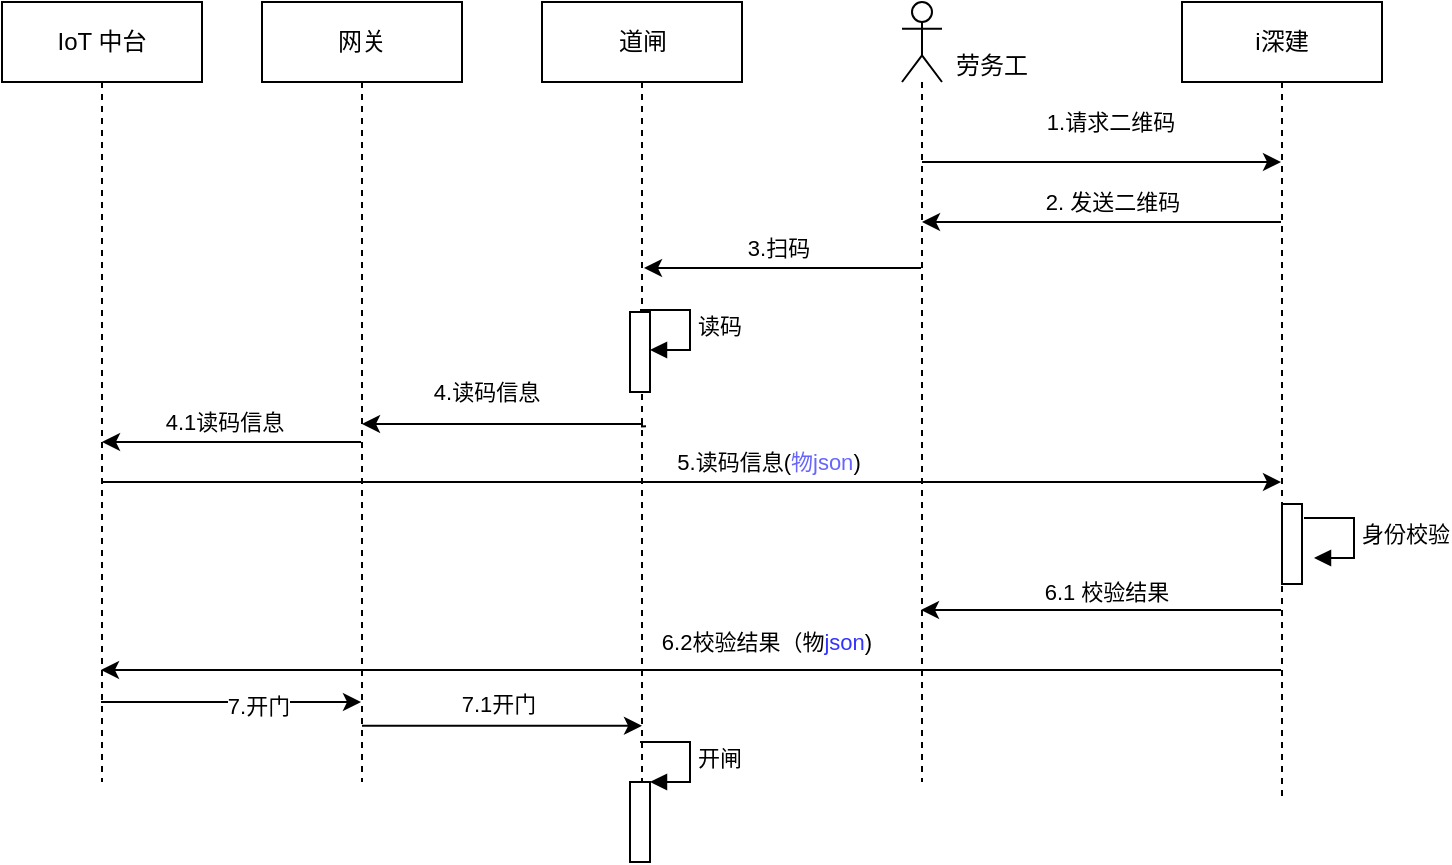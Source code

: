 <mxfile version="13.1.9" type="github" pages="3">
  <diagram id="Vh8yJrfoOHnO6MgG_yZo" name="二维码道闸">
    <mxGraphModel dx="777" dy="432" grid="1" gridSize="10" guides="1" tooltips="1" connect="1" arrows="1" fold="1" page="1" pageScale="1" pageWidth="1654" pageHeight="2336" math="0" shadow="0">
      <root>
        <mxCell id="0" />
        <mxCell id="1" parent="0" />
        <mxCell id="L7Ixwgq-BmJPLcaVqYF3-19" style="edgeStyle=orthogonalEdgeStyle;rounded=0;orthogonalLoop=1;jettySize=auto;html=1;exitX=0.52;exitY=0.544;exitDx=0;exitDy=0;exitPerimeter=0;" parent="1" source="L7Ixwgq-BmJPLcaVqYF3-2" target="L7Ixwgq-BmJPLcaVqYF3-13" edge="1">
          <mxGeometry relative="1" as="geometry">
            <Array as="points">
              <mxPoint x="400" y="252" />
              <mxPoint x="400" y="251" />
            </Array>
          </mxGeometry>
        </mxCell>
        <mxCell id="L7Ixwgq-BmJPLcaVqYF3-20" value="4.读码信息" style="edgeLabel;html=1;align=center;verticalAlign=middle;resizable=0;points=[];" parent="L7Ixwgq-BmJPLcaVqYF3-19" vertex="1" connectable="0">
          <mxGeometry x="0.011" y="2" relative="1" as="geometry">
            <mxPoint x="-9" y="-17.9" as="offset" />
          </mxGeometry>
        </mxCell>
        <mxCell id="L7Ixwgq-BmJPLcaVqYF3-2" value="道闸" style="html=1;points=[];perimeter=orthogonalPerimeter;shape=umlLifeline;participant=label;fontFamily=Helvetica;fontSize=12;fontColor=#000000;align=center;strokeColor=#000000;fillColor=#ffffff;recursiveResize=0;container=1;collapsible=0;" parent="1" vertex="1">
          <mxGeometry x="350" y="40" width="100" height="390" as="geometry" />
        </mxCell>
        <mxCell id="L7Ixwgq-BmJPLcaVqYF3-6" style="edgeStyle=orthogonalEdgeStyle;rounded=0;orthogonalLoop=1;jettySize=auto;html=1;" parent="1" source="L7Ixwgq-BmJPLcaVqYF3-4" target="L7Ixwgq-BmJPLcaVqYF3-5" edge="1">
          <mxGeometry relative="1" as="geometry">
            <Array as="points">
              <mxPoint x="660" y="120" />
              <mxPoint x="660" y="120" />
            </Array>
          </mxGeometry>
        </mxCell>
        <mxCell id="L7Ixwgq-BmJPLcaVqYF3-7" value="1.请求二维码" style="edgeLabel;html=1;align=center;verticalAlign=middle;resizable=0;points=[];" parent="L7Ixwgq-BmJPLcaVqYF3-6" vertex="1" connectable="0">
          <mxGeometry x="0.148" y="-5" relative="1" as="geometry">
            <mxPoint x="-9.5" y="-25" as="offset" />
          </mxGeometry>
        </mxCell>
        <mxCell id="L7Ixwgq-BmJPLcaVqYF3-10" value="3.扫码" style="edgeStyle=orthogonalEdgeStyle;rounded=0;orthogonalLoop=1;jettySize=auto;html=1;" parent="1" source="L7Ixwgq-BmJPLcaVqYF3-4" edge="1">
          <mxGeometry x="0.047" y="-10" relative="1" as="geometry">
            <mxPoint x="401" y="173" as="targetPoint" />
            <Array as="points">
              <mxPoint x="520" y="173" />
              <mxPoint x="520" y="173" />
            </Array>
            <mxPoint x="1" as="offset" />
          </mxGeometry>
        </mxCell>
        <mxCell id="L7Ixwgq-BmJPLcaVqYF3-4" value="" style="shape=umlLifeline;participant=umlActor;perimeter=lifelinePerimeter;whiteSpace=wrap;html=1;container=1;collapsible=0;recursiveResize=0;verticalAlign=top;spacingTop=36;labelBackgroundColor=#ffffff;outlineConnect=0;" parent="1" vertex="1">
          <mxGeometry x="530" y="40" width="20" height="390" as="geometry" />
        </mxCell>
        <mxCell id="L7Ixwgq-BmJPLcaVqYF3-8" style="edgeStyle=orthogonalEdgeStyle;rounded=0;orthogonalLoop=1;jettySize=auto;html=1;" parent="1" source="L7Ixwgq-BmJPLcaVqYF3-5" target="L7Ixwgq-BmJPLcaVqYF3-4" edge="1">
          <mxGeometry relative="1" as="geometry">
            <Array as="points">
              <mxPoint x="650" y="150" />
              <mxPoint x="650" y="150" />
            </Array>
          </mxGeometry>
        </mxCell>
        <mxCell id="L7Ixwgq-BmJPLcaVqYF3-9" value="2. 发送二维码" style="edgeLabel;html=1;align=center;verticalAlign=middle;resizable=0;points=[];" parent="L7Ixwgq-BmJPLcaVqYF3-8" vertex="1" connectable="0">
          <mxGeometry x="-0.014" y="-1" relative="1" as="geometry">
            <mxPoint x="3.5" y="-9" as="offset" />
          </mxGeometry>
        </mxCell>
        <mxCell id="L7Ixwgq-BmJPLcaVqYF3-28" style="edgeStyle=orthogonalEdgeStyle;rounded=0;orthogonalLoop=1;jettySize=auto;html=1;" parent="1" edge="1">
          <mxGeometry relative="1" as="geometry">
            <mxPoint x="719.5" y="344" as="sourcePoint" />
            <mxPoint x="539.5" y="344" as="targetPoint" />
            <Array as="points">
              <mxPoint x="570" y="344" />
              <mxPoint x="570" y="344" />
            </Array>
          </mxGeometry>
        </mxCell>
        <mxCell id="L7Ixwgq-BmJPLcaVqYF3-30" value="6.1 校验结果" style="edgeLabel;html=1;align=center;verticalAlign=middle;resizable=0;points=[];" parent="L7Ixwgq-BmJPLcaVqYF3-28" vertex="1" connectable="0">
          <mxGeometry x="0.661" y="-62" relative="1" as="geometry">
            <mxPoint x="62" y="53" as="offset" />
          </mxGeometry>
        </mxCell>
        <mxCell id="L7Ixwgq-BmJPLcaVqYF3-29" style="edgeStyle=orthogonalEdgeStyle;rounded=0;orthogonalLoop=1;jettySize=auto;html=1;" parent="1" edge="1">
          <mxGeometry relative="1" as="geometry">
            <mxPoint x="719.5" y="374" as="sourcePoint" />
            <mxPoint x="129.5" y="374" as="targetPoint" />
            <Array as="points">
              <mxPoint x="270" y="374" />
              <mxPoint x="270" y="374" />
            </Array>
          </mxGeometry>
        </mxCell>
        <mxCell id="L7Ixwgq-BmJPLcaVqYF3-31" value="6.2校验结果（物&lt;font color=&quot;#3333FF&quot;&gt;json&lt;/font&gt;)" style="edgeLabel;html=1;align=center;verticalAlign=middle;resizable=0;points=[];" parent="L7Ixwgq-BmJPLcaVqYF3-29" vertex="1" connectable="0">
          <mxGeometry x="0.524" y="178" relative="1" as="geometry">
            <mxPoint x="191.5" y="-192" as="offset" />
          </mxGeometry>
        </mxCell>
        <mxCell id="L7Ixwgq-BmJPLcaVqYF3-5" value="i深建" style="shape=umlLifeline;perimeter=lifelinePerimeter;whiteSpace=wrap;html=1;container=1;collapsible=0;recursiveResize=0;outlineConnect=0;" parent="1" vertex="1">
          <mxGeometry x="670" y="40" width="100" height="400" as="geometry" />
        </mxCell>
        <mxCell id="L7Ixwgq-BmJPLcaVqYF3-25" value="" style="html=1;points=[];perimeter=orthogonalPerimeter;" parent="L7Ixwgq-BmJPLcaVqYF3-5" vertex="1">
          <mxGeometry x="50" y="251" width="10" height="40" as="geometry" />
        </mxCell>
        <mxCell id="L7Ixwgq-BmJPLcaVqYF3-26" value="身份校验" style="edgeStyle=orthogonalEdgeStyle;html=1;align=left;spacingLeft=2;endArrow=block;rounded=0;entryX=1;entryY=0;" parent="L7Ixwgq-BmJPLcaVqYF3-5" edge="1">
          <mxGeometry relative="1" as="geometry">
            <mxPoint x="61" y="258" as="sourcePoint" />
            <Array as="points">
              <mxPoint x="86" y="258" />
              <mxPoint x="86" y="278" />
            </Array>
            <mxPoint x="66" y="278" as="targetPoint" />
          </mxGeometry>
        </mxCell>
        <mxCell id="L7Ixwgq-BmJPLcaVqYF3-23" style="edgeStyle=orthogonalEdgeStyle;rounded=0;orthogonalLoop=1;jettySize=auto;html=1;" parent="1" source="L7Ixwgq-BmJPLcaVqYF3-12" target="L7Ixwgq-BmJPLcaVqYF3-5" edge="1">
          <mxGeometry relative="1" as="geometry">
            <Array as="points">
              <mxPoint x="420" y="280" />
              <mxPoint x="420" y="280" />
            </Array>
          </mxGeometry>
        </mxCell>
        <mxCell id="L7Ixwgq-BmJPLcaVqYF3-24" value="5.读码信息(&lt;font color=&quot;#6666FF&quot;&gt;物json&lt;/font&gt;)" style="edgeLabel;html=1;align=center;verticalAlign=middle;resizable=0;points=[];" parent="L7Ixwgq-BmJPLcaVqYF3-23" vertex="1" connectable="0">
          <mxGeometry x="0.127" y="1" relative="1" as="geometry">
            <mxPoint x="1" y="-9" as="offset" />
          </mxGeometry>
        </mxCell>
        <mxCell id="L7Ixwgq-BmJPLcaVqYF3-32" style="edgeStyle=orthogonalEdgeStyle;rounded=0;orthogonalLoop=1;jettySize=auto;html=1;" parent="1" edge="1">
          <mxGeometry relative="1" as="geometry">
            <mxPoint x="129.5" y="390" as="sourcePoint" />
            <mxPoint x="259.5" y="390" as="targetPoint" />
            <Array as="points">
              <mxPoint x="210" y="390" />
              <mxPoint x="210" y="390" />
            </Array>
          </mxGeometry>
        </mxCell>
        <mxCell id="L7Ixwgq-BmJPLcaVqYF3-35" value="7.开门" style="edgeLabel;html=1;align=center;verticalAlign=middle;resizable=0;points=[];" parent="L7Ixwgq-BmJPLcaVqYF3-32" vertex="1" connectable="0">
          <mxGeometry x="0.2" y="-2" relative="1" as="geometry">
            <mxPoint as="offset" />
          </mxGeometry>
        </mxCell>
        <mxCell id="L7Ixwgq-BmJPLcaVqYF3-12" value="IoT 中台" style="shape=umlLifeline;perimeter=lifelinePerimeter;whiteSpace=wrap;html=1;container=1;collapsible=0;recursiveResize=0;outlineConnect=0;" parent="1" vertex="1">
          <mxGeometry x="80" y="40" width="100" height="390" as="geometry" />
        </mxCell>
        <mxCell id="GyiuYi_3hfn2CG6iuuA--1" style="edgeStyle=orthogonalEdgeStyle;rounded=0;orthogonalLoop=1;jettySize=auto;html=1;" parent="1" source="L7Ixwgq-BmJPLcaVqYF3-13" target="L7Ixwgq-BmJPLcaVqYF3-12" edge="1">
          <mxGeometry relative="1" as="geometry">
            <Array as="points">
              <mxPoint x="200" y="260" />
              <mxPoint x="200" y="260" />
            </Array>
          </mxGeometry>
        </mxCell>
        <mxCell id="GyiuYi_3hfn2CG6iuuA--2" value="4.1读码信息" style="edgeLabel;html=1;align=center;verticalAlign=middle;resizable=0;points=[];" parent="GyiuYi_3hfn2CG6iuuA--1" vertex="1" connectable="0">
          <mxGeometry x="-0.085" y="-1" relative="1" as="geometry">
            <mxPoint x="-9.5" y="-9" as="offset" />
          </mxGeometry>
        </mxCell>
        <mxCell id="GyiuYi_3hfn2CG6iuuA--3" style="edgeStyle=orthogonalEdgeStyle;rounded=0;orthogonalLoop=1;jettySize=auto;html=1;entryX=0.5;entryY=0.928;entryDx=0;entryDy=0;entryPerimeter=0;" parent="1" source="L7Ixwgq-BmJPLcaVqYF3-13" target="L7Ixwgq-BmJPLcaVqYF3-2" edge="1">
          <mxGeometry relative="1" as="geometry">
            <Array as="points">
              <mxPoint x="290" y="402" />
              <mxPoint x="290" y="402" />
            </Array>
          </mxGeometry>
        </mxCell>
        <mxCell id="GyiuYi_3hfn2CG6iuuA--4" value="7.1开门" style="edgeLabel;html=1;align=center;verticalAlign=middle;resizable=0;points=[];" parent="GyiuYi_3hfn2CG6iuuA--3" vertex="1" connectable="0">
          <mxGeometry x="-0.153" relative="1" as="geometry">
            <mxPoint x="8" y="-11" as="offset" />
          </mxGeometry>
        </mxCell>
        <mxCell id="L7Ixwgq-BmJPLcaVqYF3-13" value="网关" style="shape=umlLifeline;perimeter=lifelinePerimeter;whiteSpace=wrap;html=1;container=1;collapsible=0;recursiveResize=0;outlineConnect=0;" parent="1" vertex="1">
          <mxGeometry x="210" y="40" width="100" height="390" as="geometry" />
        </mxCell>
        <mxCell id="L7Ixwgq-BmJPLcaVqYF3-17" value="" style="html=1;points=[];perimeter=orthogonalPerimeter;" parent="1" vertex="1">
          <mxGeometry x="394" y="195" width="10" height="40" as="geometry" />
        </mxCell>
        <mxCell id="L7Ixwgq-BmJPLcaVqYF3-18" value="读码" style="edgeStyle=orthogonalEdgeStyle;html=1;align=left;spacingLeft=2;endArrow=block;rounded=0;entryX=1;entryY=0;" parent="1" edge="1">
          <mxGeometry relative="1" as="geometry">
            <mxPoint x="399" y="194" as="sourcePoint" />
            <Array as="points">
              <mxPoint x="424" y="194" />
            </Array>
            <mxPoint x="404" y="214" as="targetPoint" />
          </mxGeometry>
        </mxCell>
        <mxCell id="L7Ixwgq-BmJPLcaVqYF3-33" value="" style="html=1;points=[];perimeter=orthogonalPerimeter;" parent="1" vertex="1">
          <mxGeometry x="394" y="430" width="10" height="40" as="geometry" />
        </mxCell>
        <mxCell id="L7Ixwgq-BmJPLcaVqYF3-34" value="开闸" style="edgeStyle=orthogonalEdgeStyle;html=1;align=left;spacingLeft=2;endArrow=block;rounded=0;entryX=1;entryY=0;" parent="1" target="L7Ixwgq-BmJPLcaVqYF3-33" edge="1">
          <mxGeometry relative="1" as="geometry">
            <mxPoint x="399" y="410" as="sourcePoint" />
            <Array as="points">
              <mxPoint x="424" y="410" />
            </Array>
          </mxGeometry>
        </mxCell>
        <mxCell id="L7Ixwgq-BmJPLcaVqYF3-36" value="劳务工" style="text;html=1;strokeColor=none;fillColor=none;align=center;verticalAlign=middle;whiteSpace=wrap;rounded=0;" parent="1" vertex="1">
          <mxGeometry x="555" y="62" width="40" height="20" as="geometry" />
        </mxCell>
      </root>
    </mxGraphModel>
  </diagram>
  <diagram id="-7MpnJjz2KP-hWbiSwSV" name="二维码PDA">
    <mxGraphModel dx="777" dy="432" grid="1" gridSize="10" guides="1" tooltips="1" connect="1" arrows="1" fold="1" page="1" pageScale="1" pageWidth="1654" pageHeight="2336" math="0" shadow="0">
      <root>
        <mxCell id="qsu86gLxwC861faWoEEM-0" />
        <mxCell id="qsu86gLxwC861faWoEEM-1" parent="qsu86gLxwC861faWoEEM-0" />
        <mxCell id="hvIxx1NsIZxOoVy5c5jc-0" style="edgeStyle=orthogonalEdgeStyle;rounded=0;orthogonalLoop=1;jettySize=auto;html=1;exitX=0.5;exitY=0.703;exitDx=0;exitDy=0;exitPerimeter=0;" parent="qsu86gLxwC861faWoEEM-1" source="hvIxx1NsIZxOoVy5c5jc-2" target="hvIxx1NsIZxOoVy5c5jc-20" edge="1">
          <mxGeometry relative="1" as="geometry">
            <Array as="points">
              <mxPoint x="180" y="251" />
              <mxPoint x="180" y="251" />
            </Array>
          </mxGeometry>
        </mxCell>
        <mxCell id="hvIxx1NsIZxOoVy5c5jc-1" value="4.读码信息" style="edgeLabel;html=1;align=center;verticalAlign=middle;resizable=0;points=[];" parent="hvIxx1NsIZxOoVy5c5jc-0" vertex="1" connectable="0">
          <mxGeometry x="0.011" y="2" relative="1" as="geometry">
            <mxPoint x="-9" y="-17.9" as="offset" />
          </mxGeometry>
        </mxCell>
        <mxCell id="hvIxx1NsIZxOoVy5c5jc-2" value="PDA" style="html=1;points=[];perimeter=orthogonalPerimeter;shape=umlLifeline;participant=label;fontFamily=Helvetica;fontSize=12;fontColor=#000000;align=center;strokeColor=#000000;fillColor=#ffffff;recursiveResize=0;container=1;collapsible=0;" parent="qsu86gLxwC861faWoEEM-1" vertex="1">
          <mxGeometry x="350" y="40" width="100" height="390" as="geometry" />
        </mxCell>
        <mxCell id="hvIxx1NsIZxOoVy5c5jc-3" style="edgeStyle=orthogonalEdgeStyle;rounded=0;orthogonalLoop=1;jettySize=auto;html=1;" parent="qsu86gLxwC861faWoEEM-1" source="hvIxx1NsIZxOoVy5c5jc-6" target="hvIxx1NsIZxOoVy5c5jc-13" edge="1">
          <mxGeometry relative="1" as="geometry">
            <Array as="points">
              <mxPoint x="660" y="120" />
              <mxPoint x="660" y="120" />
            </Array>
          </mxGeometry>
        </mxCell>
        <mxCell id="hvIxx1NsIZxOoVy5c5jc-4" value="1.请求二维码" style="edgeLabel;html=1;align=center;verticalAlign=middle;resizable=0;points=[];" parent="hvIxx1NsIZxOoVy5c5jc-3" vertex="1" connectable="0">
          <mxGeometry x="0.148" y="-5" relative="1" as="geometry">
            <mxPoint x="-9.5" y="-25" as="offset" />
          </mxGeometry>
        </mxCell>
        <mxCell id="hvIxx1NsIZxOoVy5c5jc-5" value="3.扫码" style="edgeStyle=orthogonalEdgeStyle;rounded=0;orthogonalLoop=1;jettySize=auto;html=1;" parent="qsu86gLxwC861faWoEEM-1" source="hvIxx1NsIZxOoVy5c5jc-6" edge="1">
          <mxGeometry x="0.047" y="-10" relative="1" as="geometry">
            <mxPoint x="401" y="173" as="targetPoint" />
            <Array as="points">
              <mxPoint x="520" y="173" />
              <mxPoint x="520" y="173" />
            </Array>
            <mxPoint x="1" as="offset" />
          </mxGeometry>
        </mxCell>
        <mxCell id="hvIxx1NsIZxOoVy5c5jc-6" value="" style="shape=umlLifeline;participant=umlActor;perimeter=lifelinePerimeter;whiteSpace=wrap;html=1;container=1;collapsible=0;recursiveResize=0;verticalAlign=top;spacingTop=36;labelBackgroundColor=#ffffff;outlineConnect=0;" parent="qsu86gLxwC861faWoEEM-1" vertex="1">
          <mxGeometry x="530" y="40" width="20" height="390" as="geometry" />
        </mxCell>
        <mxCell id="hvIxx1NsIZxOoVy5c5jc-7" style="edgeStyle=orthogonalEdgeStyle;rounded=0;orthogonalLoop=1;jettySize=auto;html=1;" parent="qsu86gLxwC861faWoEEM-1" source="hvIxx1NsIZxOoVy5c5jc-13" target="hvIxx1NsIZxOoVy5c5jc-6" edge="1">
          <mxGeometry relative="1" as="geometry">
            <Array as="points">
              <mxPoint x="650" y="150" />
              <mxPoint x="650" y="150" />
            </Array>
          </mxGeometry>
        </mxCell>
        <mxCell id="hvIxx1NsIZxOoVy5c5jc-8" value="2. 发送二维码" style="edgeLabel;html=1;align=center;verticalAlign=middle;resizable=0;points=[];" parent="hvIxx1NsIZxOoVy5c5jc-7" vertex="1" connectable="0">
          <mxGeometry x="-0.014" y="-1" relative="1" as="geometry">
            <mxPoint x="3.5" y="-9" as="offset" />
          </mxGeometry>
        </mxCell>
        <mxCell id="hvIxx1NsIZxOoVy5c5jc-9" style="edgeStyle=orthogonalEdgeStyle;rounded=0;orthogonalLoop=1;jettySize=auto;html=1;" parent="qsu86gLxwC861faWoEEM-1" edge="1">
          <mxGeometry relative="1" as="geometry">
            <mxPoint x="719.5" y="344" as="sourcePoint" />
            <mxPoint x="539.5" y="344" as="targetPoint" />
            <Array as="points">
              <mxPoint x="570" y="344" />
              <mxPoint x="570" y="344" />
            </Array>
          </mxGeometry>
        </mxCell>
        <mxCell id="hvIxx1NsIZxOoVy5c5jc-10" value="6.1校验结果" style="edgeLabel;html=1;align=center;verticalAlign=middle;resizable=0;points=[];" parent="hvIxx1NsIZxOoVy5c5jc-9" vertex="1" connectable="0">
          <mxGeometry x="0.661" y="-62" relative="1" as="geometry">
            <mxPoint x="62" y="53" as="offset" />
          </mxGeometry>
        </mxCell>
        <mxCell id="hvIxx1NsIZxOoVy5c5jc-11" style="edgeStyle=orthogonalEdgeStyle;rounded=0;orthogonalLoop=1;jettySize=auto;html=1;" parent="qsu86gLxwC861faWoEEM-1" target="hvIxx1NsIZxOoVy5c5jc-20" edge="1">
          <mxGeometry relative="1" as="geometry">
            <mxPoint x="719.5" y="374" as="sourcePoint" />
            <mxPoint x="129.5" y="374" as="targetPoint" />
            <Array as="points">
              <mxPoint x="340" y="374" />
              <mxPoint x="340" y="374" />
            </Array>
          </mxGeometry>
        </mxCell>
        <mxCell id="hvIxx1NsIZxOoVy5c5jc-12" value="6.2校验结果(&lt;font color=&quot;#6666FF&quot;&gt;物json&lt;/font&gt;)" style="edgeLabel;html=1;align=center;verticalAlign=middle;resizable=0;points=[];" parent="hvIxx1NsIZxOoVy5c5jc-11" vertex="1" connectable="0">
          <mxGeometry x="0.524" y="178" relative="1" as="geometry">
            <mxPoint x="179.5" y="-192" as="offset" />
          </mxGeometry>
        </mxCell>
        <mxCell id="hvIxx1NsIZxOoVy5c5jc-13" value="i深建" style="shape=umlLifeline;perimeter=lifelinePerimeter;whiteSpace=wrap;html=1;container=1;collapsible=0;recursiveResize=0;outlineConnect=0;" parent="qsu86gLxwC861faWoEEM-1" vertex="1">
          <mxGeometry x="670" y="40" width="100" height="400" as="geometry" />
        </mxCell>
        <mxCell id="hvIxx1NsIZxOoVy5c5jc-14" value="" style="html=1;points=[];perimeter=orthogonalPerimeter;" parent="hvIxx1NsIZxOoVy5c5jc-13" vertex="1">
          <mxGeometry x="50" y="251" width="10" height="40" as="geometry" />
        </mxCell>
        <mxCell id="hvIxx1NsIZxOoVy5c5jc-15" value="身份校验" style="edgeStyle=orthogonalEdgeStyle;html=1;align=left;spacingLeft=2;endArrow=block;rounded=0;entryX=1;entryY=0;" parent="hvIxx1NsIZxOoVy5c5jc-13" edge="1">
          <mxGeometry relative="1" as="geometry">
            <mxPoint x="61" y="258" as="sourcePoint" />
            <Array as="points">
              <mxPoint x="86" y="258" />
              <mxPoint x="86" y="278" />
            </Array>
            <mxPoint x="66" y="278" as="targetPoint" />
          </mxGeometry>
        </mxCell>
        <mxCell id="hvIxx1NsIZxOoVy5c5jc-16" style="edgeStyle=orthogonalEdgeStyle;rounded=0;orthogonalLoop=1;jettySize=auto;html=1;" parent="qsu86gLxwC861faWoEEM-1" source="hvIxx1NsIZxOoVy5c5jc-20" target="hvIxx1NsIZxOoVy5c5jc-13" edge="1">
          <mxGeometry relative="1" as="geometry">
            <Array as="points">
              <mxPoint x="420" y="280" />
              <mxPoint x="420" y="280" />
            </Array>
          </mxGeometry>
        </mxCell>
        <mxCell id="hvIxx1NsIZxOoVy5c5jc-17" value="5.读码信息解析(&lt;font color=&quot;#0000FF&quot;&gt;物json&lt;/font&gt;)" style="edgeLabel;html=1;align=center;verticalAlign=middle;resizable=0;points=[];" parent="hvIxx1NsIZxOoVy5c5jc-16" vertex="1" connectable="0">
          <mxGeometry x="0.127" y="1" relative="1" as="geometry">
            <mxPoint x="1" y="-9" as="offset" />
          </mxGeometry>
        </mxCell>
        <mxCell id="hvIxx1NsIZxOoVy5c5jc-18" style="edgeStyle=orthogonalEdgeStyle;rounded=0;orthogonalLoop=1;jettySize=auto;html=1;entryX=0.52;entryY=0.921;entryDx=0;entryDy=0;entryPerimeter=0;" parent="qsu86gLxwC861faWoEEM-1" source="hvIxx1NsIZxOoVy5c5jc-20" edge="1">
          <mxGeometry relative="1" as="geometry">
            <mxPoint x="129.5" y="396" as="sourcePoint" />
            <mxPoint x="402" y="396.19" as="targetPoint" />
            <Array as="points">
              <mxPoint x="260" y="396" />
              <mxPoint x="260" y="396" />
            </Array>
          </mxGeometry>
        </mxCell>
        <mxCell id="hvIxx1NsIZxOoVy5c5jc-19" value="7.校验结果" style="edgeLabel;html=1;align=center;verticalAlign=middle;resizable=0;points=[];" parent="hvIxx1NsIZxOoVy5c5jc-18" vertex="1" connectable="0">
          <mxGeometry x="0.2" y="-2" relative="1" as="geometry">
            <mxPoint x="-13.5" y="11.91" as="offset" />
          </mxGeometry>
        </mxCell>
        <mxCell id="hvIxx1NsIZxOoVy5c5jc-20" value="IoT 中台" style="shape=umlLifeline;perimeter=lifelinePerimeter;whiteSpace=wrap;html=1;container=1;collapsible=0;recursiveResize=0;outlineConnect=0;" parent="qsu86gLxwC861faWoEEM-1" vertex="1">
          <mxGeometry x="150" y="40" width="100" height="390" as="geometry" />
        </mxCell>
        <mxCell id="hvIxx1NsIZxOoVy5c5jc-22" value="" style="html=1;points=[];perimeter=orthogonalPerimeter;" parent="qsu86gLxwC861faWoEEM-1" vertex="1">
          <mxGeometry x="394" y="195" width="10" height="40" as="geometry" />
        </mxCell>
        <mxCell id="hvIxx1NsIZxOoVy5c5jc-23" value="读码" style="edgeStyle=orthogonalEdgeStyle;html=1;align=left;spacingLeft=2;endArrow=block;rounded=0;entryX=1;entryY=0;" parent="qsu86gLxwC861faWoEEM-1" edge="1">
          <mxGeometry relative="1" as="geometry">
            <mxPoint x="399" y="194" as="sourcePoint" />
            <Array as="points">
              <mxPoint x="424" y="194" />
            </Array>
            <mxPoint x="404" y="214" as="targetPoint" />
          </mxGeometry>
        </mxCell>
        <mxCell id="hvIxx1NsIZxOoVy5c5jc-24" value="" style="html=1;points=[];perimeter=orthogonalPerimeter;" parent="qsu86gLxwC861faWoEEM-1" vertex="1">
          <mxGeometry x="394" y="430" width="10" height="40" as="geometry" />
        </mxCell>
        <mxCell id="hvIxx1NsIZxOoVy5c5jc-25" value="打卡提示" style="edgeStyle=orthogonalEdgeStyle;html=1;align=left;spacingLeft=2;endArrow=block;rounded=0;entryX=1;entryY=0;" parent="qsu86gLxwC861faWoEEM-1" target="hvIxx1NsIZxOoVy5c5jc-24" edge="1">
          <mxGeometry relative="1" as="geometry">
            <mxPoint x="399" y="410" as="sourcePoint" />
            <Array as="points">
              <mxPoint x="424" y="410" />
            </Array>
          </mxGeometry>
        </mxCell>
        <mxCell id="hvIxx1NsIZxOoVy5c5jc-26" value="劳务工" style="text;html=1;strokeColor=none;fillColor=none;align=center;verticalAlign=middle;whiteSpace=wrap;rounded=0;" parent="qsu86gLxwC861faWoEEM-1" vertex="1">
          <mxGeometry x="555" y="62" width="40" height="20" as="geometry" />
        </mxCell>
      </root>
    </mxGraphModel>
  </diagram>
  <diagram id="g1MWvIK43MAFQk5woRa1" name="塔吊&amp;升降机">
    <mxGraphModel dx="777" dy="432" grid="1" gridSize="10" guides="1" tooltips="1" connect="1" arrows="1" fold="1" page="1" pageScale="1" pageWidth="1654" pageHeight="2336" math="0" shadow="0">
      <root>
        <mxCell id="DqQk5poDh8tWar0ekkmv-0" />
        <mxCell id="DqQk5poDh8tWar0ekkmv-1" parent="DqQk5poDh8tWar0ekkmv-0" />
        <mxCell id="Cnyu9HHwtGjZxlooiHAk-12" style="edgeStyle=orthogonalEdgeStyle;rounded=0;orthogonalLoop=1;jettySize=auto;html=1;" edge="1" parent="DqQk5poDh8tWar0ekkmv-1" source="Cnyu9HHwtGjZxlooiHAk-0" target="Cnyu9HHwtGjZxlooiHAk-5">
          <mxGeometry relative="1" as="geometry">
            <Array as="points">
              <mxPoint x="260" y="200" />
              <mxPoint x="260" y="200" />
            </Array>
          </mxGeometry>
        </mxCell>
        <mxCell id="Cnyu9HHwtGjZxlooiHAk-13" value="2.1开机消息（塔吊设备ID）" style="edgeLabel;html=1;align=center;verticalAlign=middle;resizable=0;points=[];" vertex="1" connectable="0" parent="Cnyu9HHwtGjZxlooiHAk-12">
          <mxGeometry x="-0.019" relative="1" as="geometry">
            <mxPoint x="11.5" y="-20" as="offset" />
          </mxGeometry>
        </mxCell>
        <mxCell id="Cnyu9HHwtGjZxlooiHAk-0" value="塔吊" style="shape=umlLifeline;perimeter=lifelinePerimeter;whiteSpace=wrap;html=1;container=1;collapsible=0;recursiveResize=0;outlineConnect=0;" vertex="1" parent="DqQk5poDh8tWar0ekkmv-1">
          <mxGeometry x="120" y="40" width="100" height="300" as="geometry" />
        </mxCell>
        <mxCell id="Cnyu9HHwtGjZxlooiHAk-10" value="" style="html=1;points=[];perimeter=orthogonalPerimeter;" vertex="1" parent="Cnyu9HHwtGjZxlooiHAk-0">
          <mxGeometry x="45" y="100" width="10" height="40" as="geometry" />
        </mxCell>
        <mxCell id="Cnyu9HHwtGjZxlooiHAk-11" value="2 开机" style="edgeStyle=orthogonalEdgeStyle;html=1;align=left;spacingLeft=2;endArrow=block;rounded=0;entryX=1;entryY=0;" edge="1" target="Cnyu9HHwtGjZxlooiHAk-10" parent="Cnyu9HHwtGjZxlooiHAk-0">
          <mxGeometry relative="1" as="geometry">
            <mxPoint x="50" y="85" as="sourcePoint" />
            <Array as="points">
              <mxPoint x="75" y="85" />
            </Array>
          </mxGeometry>
        </mxCell>
        <mxCell id="Cnyu9HHwtGjZxlooiHAk-14" style="edgeStyle=orthogonalEdgeStyle;rounded=0;orthogonalLoop=1;jettySize=auto;html=1;" edge="1" parent="DqQk5poDh8tWar0ekkmv-1" source="Cnyu9HHwtGjZxlooiHAk-5" target="Cnyu9HHwtGjZxlooiHAk-6">
          <mxGeometry relative="1" as="geometry">
            <Array as="points">
              <mxPoint x="430" y="200" />
              <mxPoint x="430" y="200" />
            </Array>
          </mxGeometry>
        </mxCell>
        <mxCell id="Cnyu9HHwtGjZxlooiHAk-16" value="&lt;div&gt;2.2 塔吊开机消息&lt;/div&gt;&lt;div&gt;（黑盒子设备ID+塔吊设备ID）&lt;/div&gt;" style="edgeLabel;html=1;align=center;verticalAlign=middle;resizable=0;points=[];" vertex="1" connectable="0" parent="Cnyu9HHwtGjZxlooiHAk-14">
          <mxGeometry x="-0.094" y="-1" relative="1" as="geometry">
            <mxPoint x="7.5" y="-31" as="offset" />
          </mxGeometry>
        </mxCell>
        <mxCell id="Cnyu9HHwtGjZxlooiHAk-5" value="监测黑盒子" style="shape=umlLifeline;perimeter=lifelinePerimeter;whiteSpace=wrap;html=1;container=1;collapsible=0;recursiveResize=0;outlineConnect=0;" vertex="1" parent="DqQk5poDh8tWar0ekkmv-1">
          <mxGeometry x="280" y="40" width="100" height="300" as="geometry" />
        </mxCell>
        <mxCell id="Cnyu9HHwtGjZxlooiHAk-15" style="edgeStyle=orthogonalEdgeStyle;rounded=0;orthogonalLoop=1;jettySize=auto;html=1;" edge="1" parent="DqQk5poDh8tWar0ekkmv-1" source="Cnyu9HHwtGjZxlooiHAk-6" target="Cnyu9HHwtGjZxlooiHAk-7">
          <mxGeometry relative="1" as="geometry">
            <Array as="points">
              <mxPoint x="570" y="200" />
              <mxPoint x="570" y="200" />
            </Array>
          </mxGeometry>
        </mxCell>
        <mxCell id="Cnyu9HHwtGjZxlooiHAk-19" value="2.3 塔吊开机消息" style="edgeLabel;html=1;align=center;verticalAlign=middle;resizable=0;points=[];" vertex="1" connectable="0" parent="Cnyu9HHwtGjZxlooiHAk-15">
          <mxGeometry x="-0.031" y="2" relative="1" as="geometry">
            <mxPoint x="2.5" y="-18" as="offset" />
          </mxGeometry>
        </mxCell>
        <mxCell id="Cnyu9HHwtGjZxlooiHAk-6" value="网关" style="shape=umlLifeline;perimeter=lifelinePerimeter;whiteSpace=wrap;html=1;container=1;collapsible=0;recursiveResize=0;outlineConnect=0;" vertex="1" parent="DqQk5poDh8tWar0ekkmv-1">
          <mxGeometry x="440" y="40" width="100" height="300" as="geometry" />
        </mxCell>
        <mxCell id="Cnyu9HHwtGjZxlooiHAk-18" style="edgeStyle=orthogonalEdgeStyle;rounded=0;orthogonalLoop=1;jettySize=auto;html=1;" edge="1" parent="DqQk5poDh8tWar0ekkmv-1" source="Cnyu9HHwtGjZxlooiHAk-7" target="Cnyu9HHwtGjZxlooiHAk-17">
          <mxGeometry relative="1" as="geometry">
            <Array as="points">
              <mxPoint x="760" y="200" />
              <mxPoint x="760" y="200" />
            </Array>
          </mxGeometry>
        </mxCell>
        <mxCell id="Cnyu9HHwtGjZxlooiHAk-20" value="2.4 塔吊开机消息" style="edgeLabel;html=1;align=center;verticalAlign=middle;resizable=0;points=[];" vertex="1" connectable="0" parent="Cnyu9HHwtGjZxlooiHAk-18">
          <mxGeometry x="0.006" y="-3" relative="1" as="geometry">
            <mxPoint x="-10.5" y="-23" as="offset" />
          </mxGeometry>
        </mxCell>
        <mxCell id="Cnyu9HHwtGjZxlooiHAk-32" style="edgeStyle=orthogonalEdgeStyle;rounded=0;orthogonalLoop=1;jettySize=auto;html=1;" edge="1" parent="DqQk5poDh8tWar0ekkmv-1" source="Cnyu9HHwtGjZxlooiHAk-7" target="Cnyu9HHwtGjZxlooiHAk-17">
          <mxGeometry relative="1" as="geometry">
            <Array as="points">
              <mxPoint x="750" y="280" />
              <mxPoint x="750" y="280" />
            </Array>
          </mxGeometry>
        </mxCell>
        <mxCell id="Cnyu9HHwtGjZxlooiHAk-33" value="2.8 返回项目ID" style="edgeLabel;html=1;align=center;verticalAlign=middle;resizable=0;points=[];" vertex="1" connectable="0" parent="Cnyu9HHwtGjZxlooiHAk-32">
          <mxGeometry x="0.131" y="-22" relative="1" as="geometry">
            <mxPoint x="-10.5" y="-34" as="offset" />
          </mxGeometry>
        </mxCell>
        <mxCell id="Cnyu9HHwtGjZxlooiHAk-44" style="edgeStyle=orthogonalEdgeStyle;rounded=0;orthogonalLoop=1;jettySize=auto;html=1;" edge="1" parent="DqQk5poDh8tWar0ekkmv-1" source="Cnyu9HHwtGjZxlooiHAk-7" target="Cnyu9HHwtGjZxlooiHAk-17">
          <mxGeometry relative="1" as="geometry">
            <Array as="points">
              <mxPoint x="750" y="340" />
              <mxPoint x="750" y="340" />
            </Array>
          </mxGeometry>
        </mxCell>
        <mxCell id="Cnyu9HHwtGjZxlooiHAk-45" value="2.10 返回设备参数" style="edgeLabel;html=1;align=center;verticalAlign=middle;resizable=0;points=[];" vertex="1" connectable="0" parent="Cnyu9HHwtGjZxlooiHAk-44">
          <mxGeometry x="0.136" y="-2" relative="1" as="geometry">
            <mxPoint x="-2" y="-12" as="offset" />
          </mxGeometry>
        </mxCell>
        <mxCell id="Cnyu9HHwtGjZxlooiHAk-7" value="物联网中台" style="shape=umlLifeline;perimeter=lifelinePerimeter;whiteSpace=wrap;html=1;container=1;collapsible=0;recursiveResize=0;outlineConnect=0;" vertex="1" parent="DqQk5poDh8tWar0ekkmv-1">
          <mxGeometry x="600" y="40" width="100" height="300" as="geometry" />
        </mxCell>
        <mxCell id="Cnyu9HHwtGjZxlooiHAk-38" value="" style="html=1;points=[];perimeter=orthogonalPerimeter;" vertex="1" parent="Cnyu9HHwtGjZxlooiHAk-7">
          <mxGeometry x="45" y="90" width="10" height="40" as="geometry" />
        </mxCell>
        <mxCell id="Cnyu9HHwtGjZxlooiHAk-39" value="&lt;div&gt;1、注册塔机设备&lt;/div&gt;&lt;div&gt;（分配设备编码、关联项目）&lt;br&gt;&lt;/div&gt;" style="edgeStyle=orthogonalEdgeStyle;html=1;align=left;spacingLeft=2;endArrow=block;rounded=0;entryX=1;entryY=0;" edge="1" target="Cnyu9HHwtGjZxlooiHAk-38" parent="Cnyu9HHwtGjZxlooiHAk-7">
          <mxGeometry relative="1" as="geometry">
            <mxPoint x="50" y="70" as="sourcePoint" />
            <Array as="points">
              <mxPoint x="75" y="70" />
            </Array>
          </mxGeometry>
        </mxCell>
        <mxCell id="Cnyu9HHwtGjZxlooiHAk-26" style="edgeStyle=orthogonalEdgeStyle;rounded=0;orthogonalLoop=1;jettySize=auto;html=1;" edge="1" parent="DqQk5poDh8tWar0ekkmv-1" source="Cnyu9HHwtGjZxlooiHAk-17" target="Cnyu9HHwtGjZxlooiHAk-25">
          <mxGeometry relative="1" as="geometry">
            <Array as="points">
              <mxPoint x="940" y="210" />
              <mxPoint x="940" y="210" />
            </Array>
          </mxGeometry>
        </mxCell>
        <mxCell id="Cnyu9HHwtGjZxlooiHAk-27" value="&lt;div&gt;2.5 查询塔吊备案号&lt;/div&gt;&lt;div&gt;（根据塔吊设备ID）&lt;br&gt;&lt;/div&gt;" style="edgeLabel;html=1;align=center;verticalAlign=middle;resizable=0;points=[];" vertex="1" connectable="0" parent="Cnyu9HHwtGjZxlooiHAk-26">
          <mxGeometry x="-0.106" y="1" relative="1" as="geometry">
            <mxPoint x="8.5" y="-19" as="offset" />
          </mxGeometry>
        </mxCell>
        <mxCell id="Cnyu9HHwtGjZxlooiHAk-30" value="" style="edgeStyle=orthogonalEdgeStyle;rounded=0;orthogonalLoop=1;jettySize=auto;html=1;" edge="1" parent="DqQk5poDh8tWar0ekkmv-1" source="Cnyu9HHwtGjZxlooiHAk-17" target="Cnyu9HHwtGjZxlooiHAk-7">
          <mxGeometry relative="1" as="geometry">
            <mxPoint x="730" y="230" as="targetPoint" />
            <Array as="points">
              <mxPoint x="740" y="250" />
              <mxPoint x="740" y="250" />
            </Array>
          </mxGeometry>
        </mxCell>
        <mxCell id="Cnyu9HHwtGjZxlooiHAk-31" value="&lt;div&gt;2.7 查询项目ID&lt;/div&gt;&lt;div&gt;（根据黑盒子设备ID）&lt;br&gt;&lt;/div&gt;" style="edgeLabel;html=1;align=center;verticalAlign=middle;resizable=0;points=[];" vertex="1" connectable="0" parent="Cnyu9HHwtGjZxlooiHAk-30">
          <mxGeometry x="0.356" relative="1" as="geometry">
            <mxPoint x="29.5" y="-20" as="offset" />
          </mxGeometry>
        </mxCell>
        <mxCell id="Cnyu9HHwtGjZxlooiHAk-42" style="edgeStyle=orthogonalEdgeStyle;rounded=0;orthogonalLoop=1;jettySize=auto;html=1;" edge="1" parent="DqQk5poDh8tWar0ekkmv-1" source="Cnyu9HHwtGjZxlooiHAk-17" target="Cnyu9HHwtGjZxlooiHAk-7">
          <mxGeometry relative="1" as="geometry">
            <Array as="points">
              <mxPoint x="760" y="310" />
              <mxPoint x="760" y="310" />
            </Array>
          </mxGeometry>
        </mxCell>
        <mxCell id="Cnyu9HHwtGjZxlooiHAk-43" value="2.9 查询设备参数" style="edgeLabel;html=1;align=center;verticalAlign=middle;resizable=0;points=[];" vertex="1" connectable="0" parent="Cnyu9HHwtGjZxlooiHAk-42">
          <mxGeometry x="-0.113" y="2" relative="1" as="geometry">
            <mxPoint y="-12" as="offset" />
          </mxGeometry>
        </mxCell>
        <mxCell id="Cnyu9HHwtGjZxlooiHAk-17" value="监管平台" style="shape=umlLifeline;perimeter=lifelinePerimeter;whiteSpace=wrap;html=1;container=1;collapsible=0;recursiveResize=0;outlineConnect=0;" vertex="1" parent="DqQk5poDh8tWar0ekkmv-1">
          <mxGeometry x="777" y="40" width="100" height="360" as="geometry" />
        </mxCell>
        <mxCell id="Cnyu9HHwtGjZxlooiHAk-34" value="" style="html=1;points=[];perimeter=orthogonalPerimeter;" vertex="1" parent="Cnyu9HHwtGjZxlooiHAk-17">
          <mxGeometry x="43" y="320" width="10" height="40" as="geometry" />
        </mxCell>
        <mxCell id="Cnyu9HHwtGjZxlooiHAk-35" value="2.11 记录设备和项目消息" style="edgeStyle=orthogonalEdgeStyle;html=1;align=left;spacingLeft=2;endArrow=block;rounded=0;" edge="1" parent="Cnyu9HHwtGjZxlooiHAk-17">
          <mxGeometry relative="1" as="geometry">
            <mxPoint x="48" y="320" as="sourcePoint" />
            <Array as="points">
              <mxPoint x="48" y="310" />
              <mxPoint x="73" y="310" />
              <mxPoint x="73" y="340" />
            </Array>
            <mxPoint x="53" y="340" as="targetPoint" />
          </mxGeometry>
        </mxCell>
        <mxCell id="Cnyu9HHwtGjZxlooiHAk-28" style="edgeStyle=orthogonalEdgeStyle;rounded=0;orthogonalLoop=1;jettySize=auto;html=1;" edge="1" parent="DqQk5poDh8tWar0ekkmv-1" source="Cnyu9HHwtGjZxlooiHAk-25" target="Cnyu9HHwtGjZxlooiHAk-17">
          <mxGeometry relative="1" as="geometry">
            <Array as="points">
              <mxPoint x="930" y="240" />
              <mxPoint x="930" y="240" />
            </Array>
          </mxGeometry>
        </mxCell>
        <mxCell id="Cnyu9HHwtGjZxlooiHAk-29" value="2.6 返回塔机备案号" style="edgeLabel;html=1;align=center;verticalAlign=middle;resizable=0;points=[];" vertex="1" connectable="0" parent="Cnyu9HHwtGjZxlooiHAk-28">
          <mxGeometry x="0.044" y="-2" relative="1" as="geometry">
            <mxPoint x="4.5" y="-15" as="offset" />
          </mxGeometry>
        </mxCell>
        <mxCell id="Cnyu9HHwtGjZxlooiHAk-25" value="省管平台" style="shape=umlLifeline;perimeter=lifelinePerimeter;whiteSpace=wrap;html=1;container=1;collapsible=0;recursiveResize=0;outlineConnect=0;" vertex="1" parent="DqQk5poDh8tWar0ekkmv-1">
          <mxGeometry x="950" y="40" width="100" height="300" as="geometry" />
        </mxCell>
        <mxCell id="Cnyu9HHwtGjZxlooiHAk-36" value="1.塔吊和升降机开机上报设备ID" style="text;html=1;strokeColor=none;fillColor=none;align=center;verticalAlign=middle;whiteSpace=wrap;rounded=0;" vertex="1" parent="DqQk5poDh8tWar0ekkmv-1">
          <mxGeometry x="80" y="10" width="200" height="20" as="geometry" />
        </mxCell>
        <mxCell id="Cnyu9HHwtGjZxlooiHAk-37" value="2.塔吊和升降机运行监测数据上报" style="text;html=1;strokeColor=none;fillColor=none;align=center;verticalAlign=middle;whiteSpace=wrap;rounded=0;" vertex="1" parent="DqQk5poDh8tWar0ekkmv-1">
          <mxGeometry x="100" y="510" width="200" height="20" as="geometry" />
        </mxCell>
      </root>
    </mxGraphModel>
  </diagram>
</mxfile>

